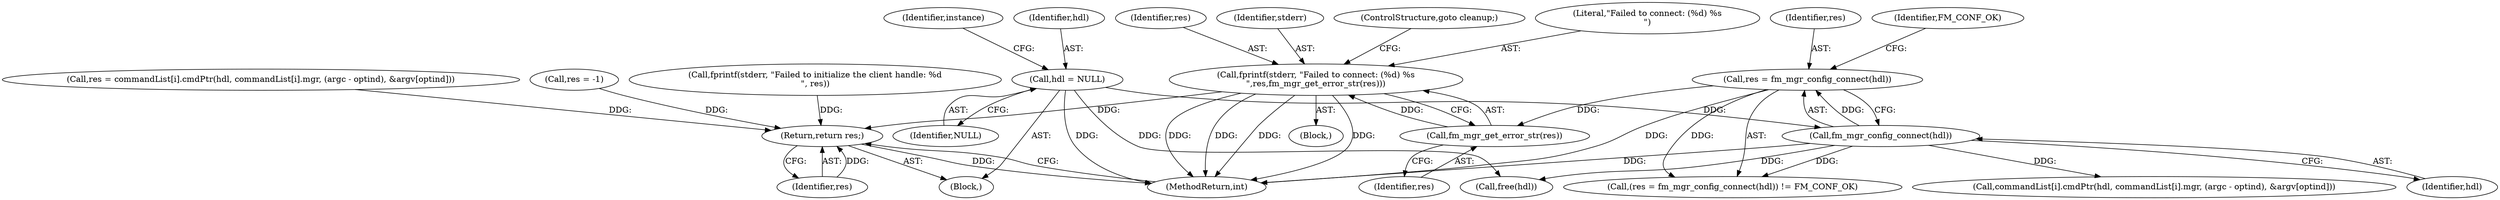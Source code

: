 digraph "0_opa-ff_c5759e7b76f5bf844be6c6641cc1b356bbc83869@API" {
"1000224" [label="(Call,fprintf(stderr, \"Failed to connect: (%d) %s\n\",res,fm_mgr_get_error_str(res)))"];
"1000228" [label="(Call,fm_mgr_get_error_str(res))"];
"1000218" [label="(Call,res = fm_mgr_config_connect(hdl))"];
"1000220" [label="(Call,fm_mgr_config_connect(hdl))"];
"1000106" [label="(Call,hdl = NULL)"];
"1000344" [label="(Return,return res;)"];
"1000219" [label="(Identifier,res)"];
"1000218" [label="(Call,res = fm_mgr_config_connect(hdl))"];
"1000217" [label="(Call,(res = fm_mgr_config_connect(hdl)) != FM_CONF_OK)"];
"1000211" [label="(Call,fprintf(stderr, \"Failed to initialize the client handle: %d\n\", res))"];
"1000111" [label="(Identifier,instance)"];
"1000254" [label="(Call,commandList[i].cmdPtr(hdl, commandList[i].mgr, (argc - optind), &argv[optind]))"];
"1000106" [label="(Call,hdl = NULL)"];
"1000345" [label="(Identifier,res)"];
"1000224" [label="(Call,fprintf(stderr, \"Failed to connect: (%d) %s\n\",res,fm_mgr_get_error_str(res)))"];
"1000230" [label="(ControlStructure,goto cleanup;)"];
"1000104" [label="(Block,)"];
"1000346" [label="(MethodReturn,int)"];
"1000220" [label="(Call,fm_mgr_config_connect(hdl))"];
"1000226" [label="(Literal,\"Failed to connect: (%d) %s\n\")"];
"1000252" [label="(Call,res = commandList[i].cmdPtr(hdl, commandList[i].mgr, (argc - optind), &argv[optind]))"];
"1000222" [label="(Identifier,FM_CONF_OK)"];
"1000228" [label="(Call,fm_mgr_get_error_str(res))"];
"1000227" [label="(Identifier,res)"];
"1000107" [label="(Identifier,hdl)"];
"1000344" [label="(Return,return res;)"];
"1000223" [label="(Block,)"];
"1000225" [label="(Identifier,stderr)"];
"1000342" [label="(Call,free(hdl))"];
"1000108" [label="(Identifier,NULL)"];
"1000221" [label="(Identifier,hdl)"];
"1000277" [label="(Call,res = -1)"];
"1000229" [label="(Identifier,res)"];
"1000224" -> "1000223"  [label="AST: "];
"1000224" -> "1000228"  [label="CFG: "];
"1000225" -> "1000224"  [label="AST: "];
"1000226" -> "1000224"  [label="AST: "];
"1000227" -> "1000224"  [label="AST: "];
"1000228" -> "1000224"  [label="AST: "];
"1000230" -> "1000224"  [label="CFG: "];
"1000224" -> "1000346"  [label="DDG: "];
"1000224" -> "1000346"  [label="DDG: "];
"1000224" -> "1000346"  [label="DDG: "];
"1000224" -> "1000346"  [label="DDG: "];
"1000228" -> "1000224"  [label="DDG: "];
"1000224" -> "1000344"  [label="DDG: "];
"1000228" -> "1000229"  [label="CFG: "];
"1000229" -> "1000228"  [label="AST: "];
"1000218" -> "1000228"  [label="DDG: "];
"1000218" -> "1000217"  [label="AST: "];
"1000218" -> "1000220"  [label="CFG: "];
"1000219" -> "1000218"  [label="AST: "];
"1000220" -> "1000218"  [label="AST: "];
"1000222" -> "1000218"  [label="CFG: "];
"1000218" -> "1000346"  [label="DDG: "];
"1000218" -> "1000217"  [label="DDG: "];
"1000220" -> "1000218"  [label="DDG: "];
"1000220" -> "1000221"  [label="CFG: "];
"1000221" -> "1000220"  [label="AST: "];
"1000220" -> "1000346"  [label="DDG: "];
"1000220" -> "1000217"  [label="DDG: "];
"1000106" -> "1000220"  [label="DDG: "];
"1000220" -> "1000254"  [label="DDG: "];
"1000220" -> "1000342"  [label="DDG: "];
"1000106" -> "1000104"  [label="AST: "];
"1000106" -> "1000108"  [label="CFG: "];
"1000107" -> "1000106"  [label="AST: "];
"1000108" -> "1000106"  [label="AST: "];
"1000111" -> "1000106"  [label="CFG: "];
"1000106" -> "1000346"  [label="DDG: "];
"1000106" -> "1000342"  [label="DDG: "];
"1000344" -> "1000104"  [label="AST: "];
"1000344" -> "1000345"  [label="CFG: "];
"1000345" -> "1000344"  [label="AST: "];
"1000346" -> "1000344"  [label="CFG: "];
"1000344" -> "1000346"  [label="DDG: "];
"1000345" -> "1000344"  [label="DDG: "];
"1000252" -> "1000344"  [label="DDG: "];
"1000211" -> "1000344"  [label="DDG: "];
"1000277" -> "1000344"  [label="DDG: "];
}
